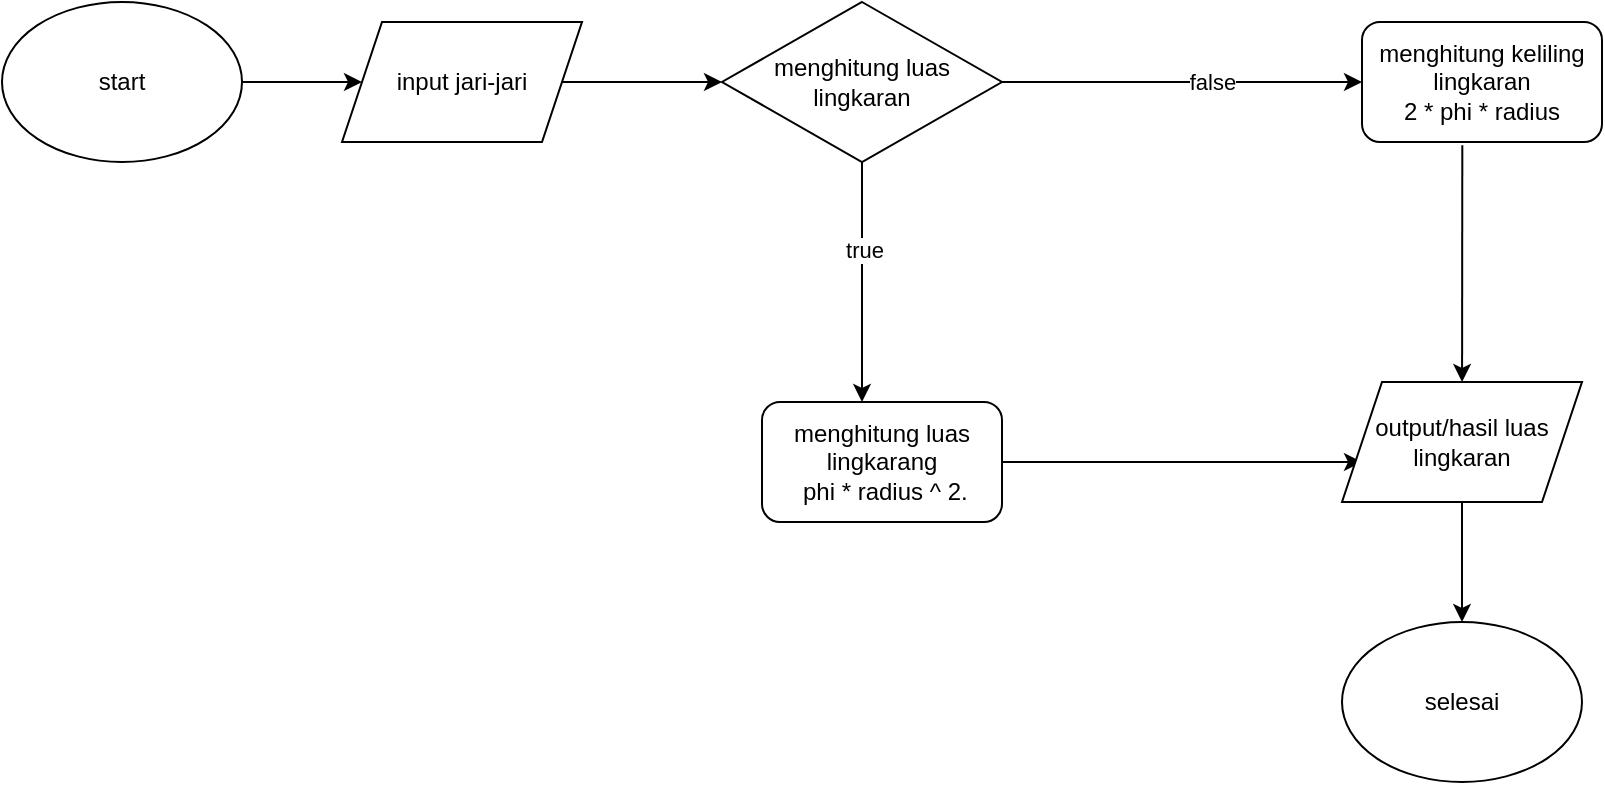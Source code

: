 <mxfile version="17.4.2" type="device"><diagram id="o4XgBV2jHcGR1z_D3zAW" name="Page-1"><mxGraphModel dx="1021" dy="507" grid="1" gridSize="10" guides="1" tooltips="1" connect="1" arrows="1" fold="1" page="1" pageScale="1" pageWidth="850" pageHeight="1100" math="0" shadow="0"><root><mxCell id="0"/><mxCell id="1" parent="0"/><mxCell id="iTJhfCEsdBtAZFRJn1P4-1" value="start" style="ellipse;whiteSpace=wrap;html=1;" vertex="1" parent="1"><mxGeometry x="120" y="190" width="120" height="80" as="geometry"/></mxCell><mxCell id="iTJhfCEsdBtAZFRJn1P4-2" value="" style="endArrow=classic;html=1;rounded=0;exitX=1;exitY=0.5;exitDx=0;exitDy=0;entryX=0;entryY=0.5;entryDx=0;entryDy=0;" edge="1" parent="1" source="iTJhfCEsdBtAZFRJn1P4-1" target="iTJhfCEsdBtAZFRJn1P4-5"><mxGeometry width="50" height="50" relative="1" as="geometry"><mxPoint x="400" y="280" as="sourcePoint"/><mxPoint x="280" y="240" as="targetPoint"/></mxGeometry></mxCell><mxCell id="iTJhfCEsdBtAZFRJn1P4-5" value="input jari-jari" style="shape=parallelogram;perimeter=parallelogramPerimeter;whiteSpace=wrap;html=1;fixedSize=1;" vertex="1" parent="1"><mxGeometry x="290" y="200" width="120" height="60" as="geometry"/></mxCell><mxCell id="iTJhfCEsdBtAZFRJn1P4-6" value="" style="endArrow=classic;html=1;rounded=0;" edge="1" parent="1" target="iTJhfCEsdBtAZFRJn1P4-7"><mxGeometry width="50" height="50" relative="1" as="geometry"><mxPoint x="400" y="230" as="sourcePoint"/><mxPoint x="520" y="230" as="targetPoint"/></mxGeometry></mxCell><mxCell id="iTJhfCEsdBtAZFRJn1P4-7" value="menghitung luas lingkaran" style="rhombus;whiteSpace=wrap;html=1;" vertex="1" parent="1"><mxGeometry x="480" y="190" width="140" height="80" as="geometry"/></mxCell><mxCell id="iTJhfCEsdBtAZFRJn1P4-8" value="" style="endArrow=classic;html=1;rounded=0;exitX=1;exitY=0.5;exitDx=0;exitDy=0;" edge="1" parent="1" source="iTJhfCEsdBtAZFRJn1P4-7"><mxGeometry width="50" height="50" relative="1" as="geometry"><mxPoint x="400" y="270" as="sourcePoint"/><mxPoint x="800" y="230" as="targetPoint"/><Array as="points"><mxPoint x="690" y="230"/></Array></mxGeometry></mxCell><mxCell id="iTJhfCEsdBtAZFRJn1P4-17" value="false" style="edgeLabel;html=1;align=center;verticalAlign=middle;resizable=0;points=[];" vertex="1" connectable="0" parent="iTJhfCEsdBtAZFRJn1P4-8"><mxGeometry x="0.159" relative="1" as="geometry"><mxPoint as="offset"/></mxGeometry></mxCell><mxCell id="iTJhfCEsdBtAZFRJn1P4-9" value="" style="endArrow=classic;html=1;rounded=0;exitX=0.5;exitY=1;exitDx=0;exitDy=0;" edge="1" parent="1" source="iTJhfCEsdBtAZFRJn1P4-7"><mxGeometry width="50" height="50" relative="1" as="geometry"><mxPoint x="400" y="270" as="sourcePoint"/><mxPoint x="550" y="390" as="targetPoint"/></mxGeometry></mxCell><mxCell id="iTJhfCEsdBtAZFRJn1P4-18" value="true" style="edgeLabel;html=1;align=center;verticalAlign=middle;resizable=0;points=[];" vertex="1" connectable="0" parent="iTJhfCEsdBtAZFRJn1P4-9"><mxGeometry x="-0.277" y="1" relative="1" as="geometry"><mxPoint as="offset"/></mxGeometry></mxCell><mxCell id="iTJhfCEsdBtAZFRJn1P4-10" value="menghitung luas lingkarang&lt;br&gt;&amp;nbsp;phi * radius ^ 2." style="rounded=1;whiteSpace=wrap;html=1;" vertex="1" parent="1"><mxGeometry x="500" y="390" width="120" height="60" as="geometry"/></mxCell><mxCell id="iTJhfCEsdBtAZFRJn1P4-11" value="menghitung keliling lingkaran&lt;br&gt;2 * phi * radius" style="rounded=1;whiteSpace=wrap;html=1;" vertex="1" parent="1"><mxGeometry x="800" y="200" width="120" height="60" as="geometry"/></mxCell><mxCell id="iTJhfCEsdBtAZFRJn1P4-12" value="" style="endArrow=classic;html=1;rounded=0;exitX=1;exitY=0.5;exitDx=0;exitDy=0;" edge="1" parent="1" source="iTJhfCEsdBtAZFRJn1P4-10"><mxGeometry width="50" height="50" relative="1" as="geometry"><mxPoint x="760" y="420" as="sourcePoint"/><mxPoint x="800" y="420" as="targetPoint"/></mxGeometry></mxCell><mxCell id="iTJhfCEsdBtAZFRJn1P4-13" value="" style="endArrow=classic;html=1;rounded=0;exitX=0.418;exitY=1.027;exitDx=0;exitDy=0;exitPerimeter=0;" edge="1" parent="1" source="iTJhfCEsdBtAZFRJn1P4-11" target="iTJhfCEsdBtAZFRJn1P4-14"><mxGeometry width="50" height="50" relative="1" as="geometry"><mxPoint x="760" y="420" as="sourcePoint"/><mxPoint x="850" y="380" as="targetPoint"/></mxGeometry></mxCell><mxCell id="iTJhfCEsdBtAZFRJn1P4-14" value="output/hasil luas lingkaran" style="shape=parallelogram;perimeter=parallelogramPerimeter;whiteSpace=wrap;html=1;fixedSize=1;" vertex="1" parent="1"><mxGeometry x="790" y="380" width="120" height="60" as="geometry"/></mxCell><mxCell id="iTJhfCEsdBtAZFRJn1P4-15" value="" style="endArrow=classic;html=1;rounded=0;exitX=0.5;exitY=1;exitDx=0;exitDy=0;" edge="1" parent="1" source="iTJhfCEsdBtAZFRJn1P4-14" target="iTJhfCEsdBtAZFRJn1P4-16"><mxGeometry width="50" height="50" relative="1" as="geometry"><mxPoint x="760" y="420" as="sourcePoint"/><mxPoint x="850" y="540" as="targetPoint"/></mxGeometry></mxCell><mxCell id="iTJhfCEsdBtAZFRJn1P4-16" value="selesai" style="ellipse;whiteSpace=wrap;html=1;" vertex="1" parent="1"><mxGeometry x="790" y="500" width="120" height="80" as="geometry"/></mxCell></root></mxGraphModel></diagram></mxfile>